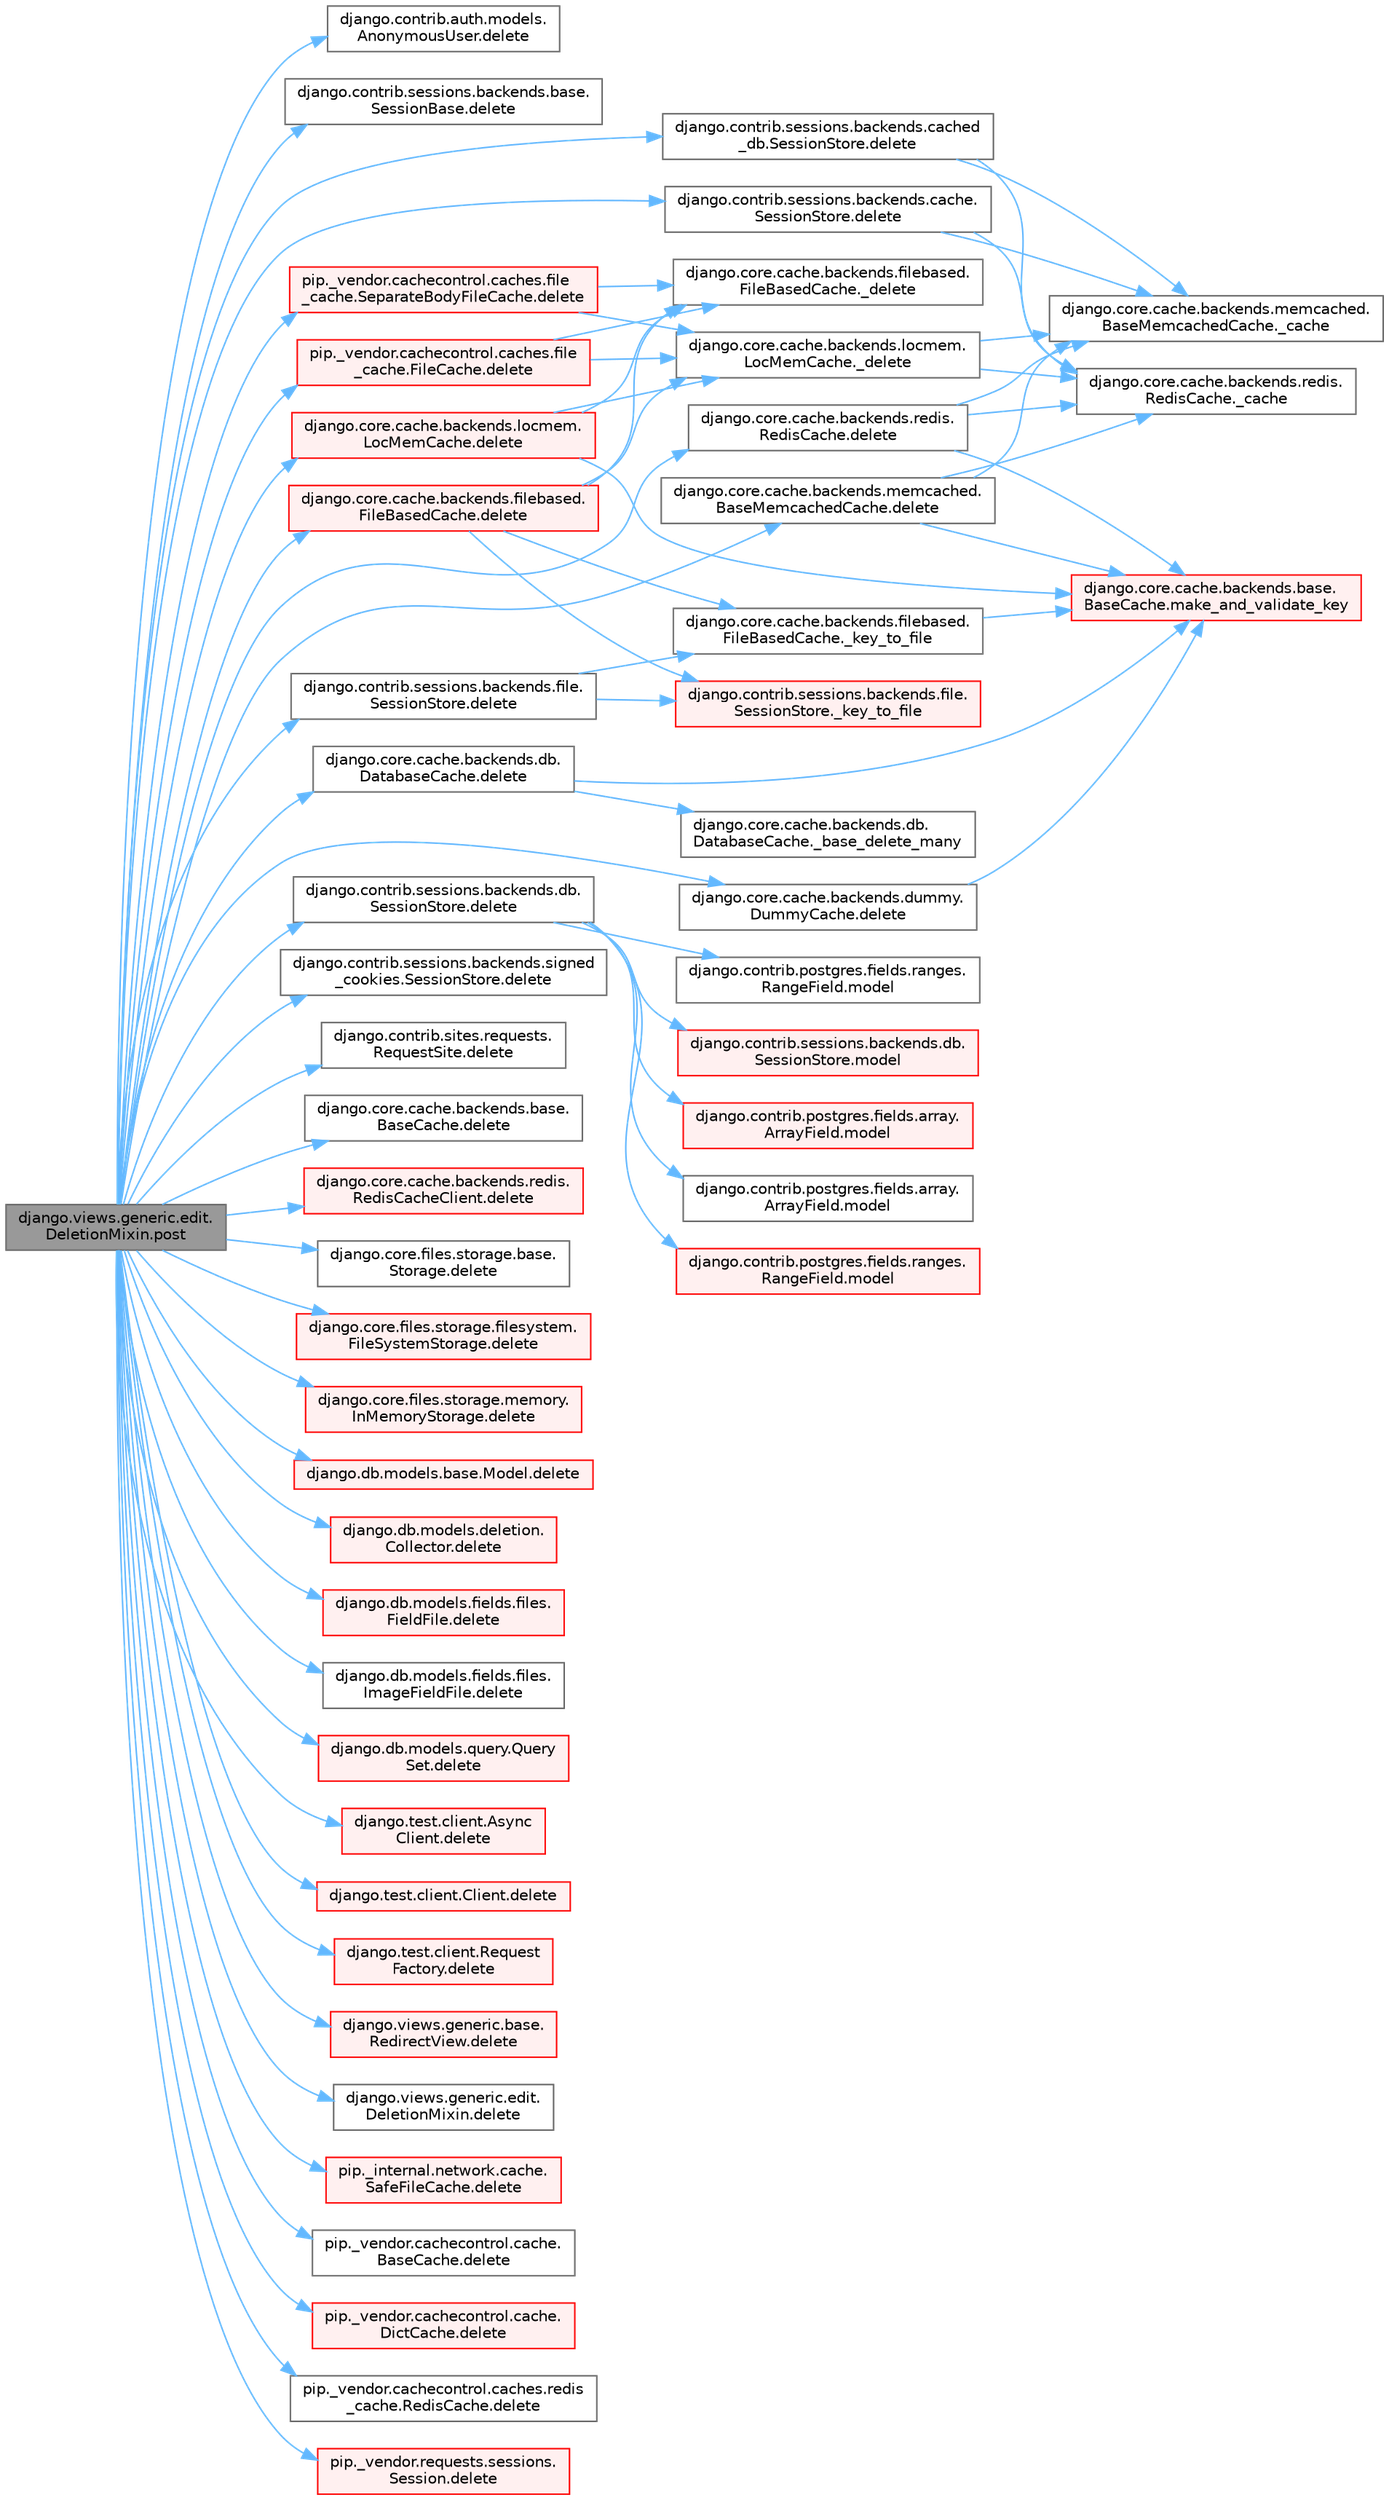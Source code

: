 digraph "django.views.generic.edit.DeletionMixin.post"
{
 // LATEX_PDF_SIZE
  bgcolor="transparent";
  edge [fontname=Helvetica,fontsize=10,labelfontname=Helvetica,labelfontsize=10];
  node [fontname=Helvetica,fontsize=10,shape=box,height=0.2,width=0.4];
  rankdir="LR";
  Node1 [id="Node000001",label="django.views.generic.edit.\lDeletionMixin.post",height=0.2,width=0.4,color="gray40", fillcolor="grey60", style="filled", fontcolor="black",tooltip=" "];
  Node1 -> Node2 [id="edge1_Node000001_Node000002",color="steelblue1",style="solid",tooltip=" "];
  Node2 [id="Node000002",label="django.contrib.auth.models.\lAnonymousUser.delete",height=0.2,width=0.4,color="grey40", fillcolor="white", style="filled",URL="$classdjango_1_1contrib_1_1auth_1_1models_1_1_anonymous_user.html#aa7da12693b11b29cfdd47ba83c22de4a",tooltip=" "];
  Node1 -> Node3 [id="edge2_Node000001_Node000003",color="steelblue1",style="solid",tooltip=" "];
  Node3 [id="Node000003",label="django.contrib.sessions.backends.base.\lSessionBase.delete",height=0.2,width=0.4,color="grey40", fillcolor="white", style="filled",URL="$classdjango_1_1contrib_1_1sessions_1_1backends_1_1base_1_1_session_base.html#ad6b7b96e42cfb5aae81b80eca41c4c5c",tooltip=" "];
  Node1 -> Node4 [id="edge3_Node000001_Node000004",color="steelblue1",style="solid",tooltip=" "];
  Node4 [id="Node000004",label="django.contrib.sessions.backends.cache.\lSessionStore.delete",height=0.2,width=0.4,color="grey40", fillcolor="white", style="filled",URL="$classdjango_1_1contrib_1_1sessions_1_1backends_1_1cache_1_1_session_store.html#ad5c2ace070e090f3ce182bb75cd7c474",tooltip=" "];
  Node4 -> Node5 [id="edge4_Node000004_Node000005",color="steelblue1",style="solid",tooltip=" "];
  Node5 [id="Node000005",label="django.core.cache.backends.memcached.\lBaseMemcachedCache._cache",height=0.2,width=0.4,color="grey40", fillcolor="white", style="filled",URL="$classdjango_1_1core_1_1cache_1_1backends_1_1memcached_1_1_base_memcached_cache.html#afd8573b5388481b004d795d02a7eebd3",tooltip=" "];
  Node4 -> Node6 [id="edge5_Node000004_Node000006",color="steelblue1",style="solid",tooltip=" "];
  Node6 [id="Node000006",label="django.core.cache.backends.redis.\lRedisCache._cache",height=0.2,width=0.4,color="grey40", fillcolor="white", style="filled",URL="$classdjango_1_1core_1_1cache_1_1backends_1_1redis_1_1_redis_cache.html#a38c228bbd313c586cb7de900681708e7",tooltip=" "];
  Node1 -> Node7 [id="edge6_Node000001_Node000007",color="steelblue1",style="solid",tooltip=" "];
  Node7 [id="Node000007",label="django.contrib.sessions.backends.cached\l_db.SessionStore.delete",height=0.2,width=0.4,color="grey40", fillcolor="white", style="filled",URL="$classdjango_1_1contrib_1_1sessions_1_1backends_1_1cached__db_1_1_session_store.html#a5f6c76d1628abeea7a49dfba5e4338b4",tooltip=" "];
  Node7 -> Node5 [id="edge7_Node000007_Node000005",color="steelblue1",style="solid",tooltip=" "];
  Node7 -> Node6 [id="edge8_Node000007_Node000006",color="steelblue1",style="solid",tooltip=" "];
  Node1 -> Node8 [id="edge9_Node000001_Node000008",color="steelblue1",style="solid",tooltip=" "];
  Node8 [id="Node000008",label="django.contrib.sessions.backends.db.\lSessionStore.delete",height=0.2,width=0.4,color="grey40", fillcolor="white", style="filled",URL="$classdjango_1_1contrib_1_1sessions_1_1backends_1_1db_1_1_session_store.html#a04049deee2825afe9ed246e86f25d47d",tooltip=" "];
  Node8 -> Node9 [id="edge10_Node000008_Node000009",color="steelblue1",style="solid",tooltip=" "];
  Node9 [id="Node000009",label="django.contrib.postgres.fields.array.\lArrayField.model",height=0.2,width=0.4,color="red", fillcolor="#FFF0F0", style="filled",URL="$classdjango_1_1contrib_1_1postgres_1_1fields_1_1array_1_1_array_field.html#a4402eef4c4784e00671c9f229481f4c1",tooltip=" "];
  Node8 -> Node11 [id="edge11_Node000008_Node000011",color="steelblue1",style="solid",tooltip=" "];
  Node11 [id="Node000011",label="django.contrib.postgres.fields.array.\lArrayField.model",height=0.2,width=0.4,color="grey40", fillcolor="white", style="filled",URL="$classdjango_1_1contrib_1_1postgres_1_1fields_1_1array_1_1_array_field.html#a50a2796de85f960ca282b56ef2d9446c",tooltip=" "];
  Node8 -> Node12 [id="edge12_Node000008_Node000012",color="steelblue1",style="solid",tooltip=" "];
  Node12 [id="Node000012",label="django.contrib.postgres.fields.ranges.\lRangeField.model",height=0.2,width=0.4,color="red", fillcolor="#FFF0F0", style="filled",URL="$classdjango_1_1contrib_1_1postgres_1_1fields_1_1ranges_1_1_range_field.html#aa38c2bbd1bad0c8f9b0315ee468867a2",tooltip=" "];
  Node8 -> Node13 [id="edge13_Node000008_Node000013",color="steelblue1",style="solid",tooltip=" "];
  Node13 [id="Node000013",label="django.contrib.postgres.fields.ranges.\lRangeField.model",height=0.2,width=0.4,color="grey40", fillcolor="white", style="filled",URL="$classdjango_1_1contrib_1_1postgres_1_1fields_1_1ranges_1_1_range_field.html#a91b36827f010affd1ff89569cf40d1af",tooltip=" "];
  Node8 -> Node14 [id="edge14_Node000008_Node000014",color="steelblue1",style="solid",tooltip=" "];
  Node14 [id="Node000014",label="django.contrib.sessions.backends.db.\lSessionStore.model",height=0.2,width=0.4,color="red", fillcolor="#FFF0F0", style="filled",URL="$classdjango_1_1contrib_1_1sessions_1_1backends_1_1db_1_1_session_store.html#af52cfb4371af389c8bd4a6780274c403",tooltip=" "];
  Node1 -> Node16 [id="edge15_Node000001_Node000016",color="steelblue1",style="solid",tooltip=" "];
  Node16 [id="Node000016",label="django.contrib.sessions.backends.file.\lSessionStore.delete",height=0.2,width=0.4,color="grey40", fillcolor="white", style="filled",URL="$classdjango_1_1contrib_1_1sessions_1_1backends_1_1file_1_1_session_store.html#adff061b9bf9001df76e9ac5f58286ec4",tooltip=" "];
  Node16 -> Node17 [id="edge16_Node000016_Node000017",color="steelblue1",style="solid",tooltip=" "];
  Node17 [id="Node000017",label="django.contrib.sessions.backends.file.\lSessionStore._key_to_file",height=0.2,width=0.4,color="red", fillcolor="#FFF0F0", style="filled",URL="$classdjango_1_1contrib_1_1sessions_1_1backends_1_1file_1_1_session_store.html#a88358e39efe75a4622d40b1102e67f93",tooltip=" "];
  Node16 -> Node1480 [id="edge17_Node000016_Node001480",color="steelblue1",style="solid",tooltip=" "];
  Node1480 [id="Node001480",label="django.core.cache.backends.filebased.\lFileBasedCache._key_to_file",height=0.2,width=0.4,color="grey40", fillcolor="white", style="filled",URL="$classdjango_1_1core_1_1cache_1_1backends_1_1filebased_1_1_file_based_cache.html#a609a352ed94a630e0195ea562de545da",tooltip=" "];
  Node1480 -> Node1474 [id="edge18_Node001480_Node001474",color="steelblue1",style="solid",tooltip=" "];
  Node1474 [id="Node001474",label="django.core.cache.backends.base.\lBaseCache.make_and_validate_key",height=0.2,width=0.4,color="red", fillcolor="#FFF0F0", style="filled",URL="$classdjango_1_1core_1_1cache_1_1backends_1_1base_1_1_base_cache.html#a167e3a6c65f782f011f4a0f4da30d4f5",tooltip=" "];
  Node1 -> Node3061 [id="edge19_Node000001_Node003061",color="steelblue1",style="solid",tooltip=" "];
  Node3061 [id="Node003061",label="django.contrib.sessions.backends.signed\l_cookies.SessionStore.delete",height=0.2,width=0.4,color="grey40", fillcolor="white", style="filled",URL="$classdjango_1_1contrib_1_1sessions_1_1backends_1_1signed__cookies_1_1_session_store.html#a1e44e0ffc42edb9583fe581b451eb882",tooltip=" "];
  Node1 -> Node3062 [id="edge20_Node000001_Node003062",color="steelblue1",style="solid",tooltip=" "];
  Node3062 [id="Node003062",label="django.contrib.sites.requests.\lRequestSite.delete",height=0.2,width=0.4,color="grey40", fillcolor="white", style="filled",URL="$classdjango_1_1contrib_1_1sites_1_1requests_1_1_request_site.html#a98af955820f7813246af88a5413f929f",tooltip=" "];
  Node1 -> Node3063 [id="edge21_Node000001_Node003063",color="steelblue1",style="solid",tooltip=" "];
  Node3063 [id="Node003063",label="django.core.cache.backends.base.\lBaseCache.delete",height=0.2,width=0.4,color="grey40", fillcolor="white", style="filled",URL="$classdjango_1_1core_1_1cache_1_1backends_1_1base_1_1_base_cache.html#a1fc7d1b67e970e9e4c12ab0981228224",tooltip=" "];
  Node1 -> Node3064 [id="edge22_Node000001_Node003064",color="steelblue1",style="solid",tooltip=" "];
  Node3064 [id="Node003064",label="django.core.cache.backends.db.\lDatabaseCache.delete",height=0.2,width=0.4,color="grey40", fillcolor="white", style="filled",URL="$classdjango_1_1core_1_1cache_1_1backends_1_1db_1_1_database_cache.html#a84f1738797247ea8a428dd8b42a3291e",tooltip=" "];
  Node3064 -> Node3065 [id="edge23_Node003064_Node003065",color="steelblue1",style="solid",tooltip=" "];
  Node3065 [id="Node003065",label="django.core.cache.backends.db.\lDatabaseCache._base_delete_many",height=0.2,width=0.4,color="grey40", fillcolor="white", style="filled",URL="$classdjango_1_1core_1_1cache_1_1backends_1_1db_1_1_database_cache.html#a98f86254014f2fe4d11175273215b103",tooltip=" "];
  Node3064 -> Node1474 [id="edge24_Node003064_Node001474",color="steelblue1",style="solid",tooltip=" "];
  Node1 -> Node3066 [id="edge25_Node000001_Node003066",color="steelblue1",style="solid",tooltip=" "];
  Node3066 [id="Node003066",label="django.core.cache.backends.dummy.\lDummyCache.delete",height=0.2,width=0.4,color="grey40", fillcolor="white", style="filled",URL="$classdjango_1_1core_1_1cache_1_1backends_1_1dummy_1_1_dummy_cache.html#abc94913f7d94ee54a3ded666aa0b5a18",tooltip=" "];
  Node3066 -> Node1474 [id="edge26_Node003066_Node001474",color="steelblue1",style="solid",tooltip=" "];
  Node1 -> Node3067 [id="edge27_Node000001_Node003067",color="steelblue1",style="solid",tooltip=" "];
  Node3067 [id="Node003067",label="django.core.cache.backends.filebased.\lFileBasedCache.delete",height=0.2,width=0.4,color="red", fillcolor="#FFF0F0", style="filled",URL="$classdjango_1_1core_1_1cache_1_1backends_1_1filebased_1_1_file_based_cache.html#a3ea01a368d14aacb993c07120084e49b",tooltip=" "];
  Node3067 -> Node337 [id="edge28_Node003067_Node000337",color="steelblue1",style="solid",tooltip=" "];
  Node337 [id="Node000337",label="django.core.cache.backends.filebased.\lFileBasedCache._delete",height=0.2,width=0.4,color="grey40", fillcolor="white", style="filled",URL="$classdjango_1_1core_1_1cache_1_1backends_1_1filebased_1_1_file_based_cache.html#ac033ced64f5ca1bf3b728dc1d63e2ef1",tooltip=" "];
  Node3067 -> Node338 [id="edge29_Node003067_Node000338",color="steelblue1",style="solid",tooltip=" "];
  Node338 [id="Node000338",label="django.core.cache.backends.locmem.\lLocMemCache._delete",height=0.2,width=0.4,color="grey40", fillcolor="white", style="filled",URL="$classdjango_1_1core_1_1cache_1_1backends_1_1locmem_1_1_loc_mem_cache.html#a35a0476d20943eec2733379c5bbdaab6",tooltip=" "];
  Node338 -> Node5 [id="edge30_Node000338_Node000005",color="steelblue1",style="solid",tooltip=" "];
  Node338 -> Node6 [id="edge31_Node000338_Node000006",color="steelblue1",style="solid",tooltip=" "];
  Node3067 -> Node17 [id="edge32_Node003067_Node000017",color="steelblue1",style="solid",tooltip=" "];
  Node3067 -> Node1480 [id="edge33_Node003067_Node001480",color="steelblue1",style="solid",tooltip=" "];
  Node1 -> Node3068 [id="edge34_Node000001_Node003068",color="steelblue1",style="solid",tooltip=" "];
  Node3068 [id="Node003068",label="django.core.cache.backends.locmem.\lLocMemCache.delete",height=0.2,width=0.4,color="red", fillcolor="#FFF0F0", style="filled",URL="$classdjango_1_1core_1_1cache_1_1backends_1_1locmem_1_1_loc_mem_cache.html#ae4e405d2ee12f7daa88bdfc864a67106",tooltip=" "];
  Node3068 -> Node337 [id="edge35_Node003068_Node000337",color="steelblue1",style="solid",tooltip=" "];
  Node3068 -> Node338 [id="edge36_Node003068_Node000338",color="steelblue1",style="solid",tooltip=" "];
  Node3068 -> Node1474 [id="edge37_Node003068_Node001474",color="steelblue1",style="solid",tooltip=" "];
  Node1 -> Node3069 [id="edge38_Node000001_Node003069",color="steelblue1",style="solid",tooltip=" "];
  Node3069 [id="Node003069",label="django.core.cache.backends.memcached.\lBaseMemcachedCache.delete",height=0.2,width=0.4,color="grey40", fillcolor="white", style="filled",URL="$classdjango_1_1core_1_1cache_1_1backends_1_1memcached_1_1_base_memcached_cache.html#a3124f8037f81e0bd838ac93896e01b91",tooltip=" "];
  Node3069 -> Node5 [id="edge39_Node003069_Node000005",color="steelblue1",style="solid",tooltip=" "];
  Node3069 -> Node6 [id="edge40_Node003069_Node000006",color="steelblue1",style="solid",tooltip=" "];
  Node3069 -> Node1474 [id="edge41_Node003069_Node001474",color="steelblue1",style="solid",tooltip=" "];
  Node1 -> Node3070 [id="edge42_Node000001_Node003070",color="steelblue1",style="solid",tooltip=" "];
  Node3070 [id="Node003070",label="django.core.cache.backends.redis.\lRedisCache.delete",height=0.2,width=0.4,color="grey40", fillcolor="white", style="filled",URL="$classdjango_1_1core_1_1cache_1_1backends_1_1redis_1_1_redis_cache.html#a1ca6a8ab121e0dbbc6bf2e1c893a1e38",tooltip=" "];
  Node3070 -> Node5 [id="edge43_Node003070_Node000005",color="steelblue1",style="solid",tooltip=" "];
  Node3070 -> Node6 [id="edge44_Node003070_Node000006",color="steelblue1",style="solid",tooltip=" "];
  Node3070 -> Node1474 [id="edge45_Node003070_Node001474",color="steelblue1",style="solid",tooltip=" "];
  Node1 -> Node3071 [id="edge46_Node000001_Node003071",color="steelblue1",style="solid",tooltip=" "];
  Node3071 [id="Node003071",label="django.core.cache.backends.redis.\lRedisCacheClient.delete",height=0.2,width=0.4,color="red", fillcolor="#FFF0F0", style="filled",URL="$classdjango_1_1core_1_1cache_1_1backends_1_1redis_1_1_redis_cache_client.html#ad2bd6bf0bc4e0d4f8c4bd84d472dd4ec",tooltip=" "];
  Node1 -> Node3072 [id="edge47_Node000001_Node003072",color="steelblue1",style="solid",tooltip=" "];
  Node3072 [id="Node003072",label="django.core.files.storage.base.\lStorage.delete",height=0.2,width=0.4,color="grey40", fillcolor="white", style="filled",URL="$classdjango_1_1core_1_1files_1_1storage_1_1base_1_1_storage.html#ae9fc754c3da3c118539351af2ff5a207",tooltip=" "];
  Node1 -> Node3073 [id="edge48_Node000001_Node003073",color="steelblue1",style="solid",tooltip=" "];
  Node3073 [id="Node003073",label="django.core.files.storage.filesystem.\lFileSystemStorage.delete",height=0.2,width=0.4,color="red", fillcolor="#FFF0F0", style="filled",URL="$classdjango_1_1core_1_1files_1_1storage_1_1filesystem_1_1_file_system_storage.html#a431299ec5a60dec64204ded735dcdc58",tooltip=" "];
  Node1 -> Node3074 [id="edge49_Node000001_Node003074",color="steelblue1",style="solid",tooltip=" "];
  Node3074 [id="Node003074",label="django.core.files.storage.memory.\lInMemoryStorage.delete",height=0.2,width=0.4,color="red", fillcolor="#FFF0F0", style="filled",URL="$classdjango_1_1core_1_1files_1_1storage_1_1memory_1_1_in_memory_storage.html#aad1b09f1f8cdcfae04f2854ac713be4a",tooltip=" "];
  Node1 -> Node3075 [id="edge50_Node000001_Node003075",color="steelblue1",style="solid",tooltip=" "];
  Node3075 [id="Node003075",label="django.db.models.base.Model.delete",height=0.2,width=0.4,color="red", fillcolor="#FFF0F0", style="filled",URL="$classdjango_1_1db_1_1models_1_1base_1_1_model.html#a11e00c6156c7fd5649c0959b3c8ea673",tooltip=" "];
  Node1 -> Node3076 [id="edge51_Node000001_Node003076",color="steelblue1",style="solid",tooltip=" "];
  Node3076 [id="Node003076",label="django.db.models.deletion.\lCollector.delete",height=0.2,width=0.4,color="red", fillcolor="#FFF0F0", style="filled",URL="$classdjango_1_1db_1_1models_1_1deletion_1_1_collector.html#aabaf91f3931f344113179c2f8f94686b",tooltip=" "];
  Node1 -> Node3088 [id="edge52_Node000001_Node003088",color="steelblue1",style="solid",tooltip=" "];
  Node3088 [id="Node003088",label="django.db.models.fields.files.\lFieldFile.delete",height=0.2,width=0.4,color="red", fillcolor="#FFF0F0", style="filled",URL="$classdjango_1_1db_1_1models_1_1fields_1_1files_1_1_field_file.html#a9ceb820ca3d1263f793b61694dbc8214",tooltip=" "];
  Node1 -> Node3178 [id="edge53_Node000001_Node003178",color="steelblue1",style="solid",tooltip=" "];
  Node3178 [id="Node003178",label="django.db.models.fields.files.\lImageFieldFile.delete",height=0.2,width=0.4,color="grey40", fillcolor="white", style="filled",URL="$classdjango_1_1db_1_1models_1_1fields_1_1files_1_1_image_field_file.html#afedcf05c50c8308fa393053c791a2473",tooltip=" "];
  Node1 -> Node3179 [id="edge54_Node000001_Node003179",color="steelblue1",style="solid",tooltip=" "];
  Node3179 [id="Node003179",label="django.db.models.query.Query\lSet.delete",height=0.2,width=0.4,color="red", fillcolor="#FFF0F0", style="filled",URL="$classdjango_1_1db_1_1models_1_1query_1_1_query_set.html#a3d911099c9c9aff6f4d65509a0df535e",tooltip=" "];
  Node1 -> Node3180 [id="edge55_Node000001_Node003180",color="steelblue1",style="solid",tooltip=" "];
  Node3180 [id="Node003180",label="django.test.client.Async\lClient.delete",height=0.2,width=0.4,color="red", fillcolor="#FFF0F0", style="filled",URL="$classdjango_1_1test_1_1client_1_1_async_client.html#a3af2a8d2c94969e97e847b1fce32ed29",tooltip=" "];
  Node1 -> Node3181 [id="edge56_Node000001_Node003181",color="steelblue1",style="solid",tooltip=" "];
  Node3181 [id="Node003181",label="django.test.client.Client.delete",height=0.2,width=0.4,color="red", fillcolor="#FFF0F0", style="filled",URL="$classdjango_1_1test_1_1client_1_1_client.html#a67f54c73973ccf1a91613de6235e52d2",tooltip=" "];
  Node1 -> Node3182 [id="edge57_Node000001_Node003182",color="steelblue1",style="solid",tooltip=" "];
  Node3182 [id="Node003182",label="django.test.client.Request\lFactory.delete",height=0.2,width=0.4,color="red", fillcolor="#FFF0F0", style="filled",URL="$classdjango_1_1test_1_1client_1_1_request_factory.html#a5f55d5498730c9b9654c87045e793ec8",tooltip=" "];
  Node1 -> Node3184 [id="edge58_Node000001_Node003184",color="steelblue1",style="solid",tooltip=" "];
  Node3184 [id="Node003184",label="django.views.generic.base.\lRedirectView.delete",height=0.2,width=0.4,color="red", fillcolor="#FFF0F0", style="filled",URL="$classdjango_1_1views_1_1generic_1_1base_1_1_redirect_view.html#a7060a2e85ff141d1950dd42e436fb9f1",tooltip=" "];
  Node1 -> Node3185 [id="edge59_Node000001_Node003185",color="steelblue1",style="solid",tooltip=" "];
  Node3185 [id="Node003185",label="django.views.generic.edit.\lDeletionMixin.delete",height=0.2,width=0.4,color="grey40", fillcolor="white", style="filled",URL="$classdjango_1_1views_1_1generic_1_1edit_1_1_deletion_mixin.html#aaca8e885926530538020f8c1a7931df4",tooltip=" "];
  Node1 -> Node3186 [id="edge60_Node000001_Node003186",color="steelblue1",style="solid",tooltip=" "];
  Node3186 [id="Node003186",label="pip._internal.network.cache.\lSafeFileCache.delete",height=0.2,width=0.4,color="red", fillcolor="#FFF0F0", style="filled",URL="$classpip_1_1__internal_1_1network_1_1cache_1_1_safe_file_cache.html#acd56ba8bed0346d9ff5e04f88be484e1",tooltip=" "];
  Node1 -> Node3187 [id="edge61_Node000001_Node003187",color="steelblue1",style="solid",tooltip=" "];
  Node3187 [id="Node003187",label="pip._vendor.cachecontrol.cache.\lBaseCache.delete",height=0.2,width=0.4,color="grey40", fillcolor="white", style="filled",URL="$classpip_1_1__vendor_1_1cachecontrol_1_1cache_1_1_base_cache.html#a87dbfead33e33cc5f56646d24e8219e6",tooltip=" "];
  Node1 -> Node3188 [id="edge62_Node000001_Node003188",color="steelblue1",style="solid",tooltip=" "];
  Node3188 [id="Node003188",label="pip._vendor.cachecontrol.cache.\lDictCache.delete",height=0.2,width=0.4,color="red", fillcolor="#FFF0F0", style="filled",URL="$classpip_1_1__vendor_1_1cachecontrol_1_1cache_1_1_dict_cache.html#a3066e8b602136e391823cc137becf98f",tooltip=" "];
  Node1 -> Node3189 [id="edge63_Node000001_Node003189",color="steelblue1",style="solid",tooltip=" "];
  Node3189 [id="Node003189",label="pip._vendor.cachecontrol.caches.file\l_cache.FileCache.delete",height=0.2,width=0.4,color="red", fillcolor="#FFF0F0", style="filled",URL="$classpip_1_1__vendor_1_1cachecontrol_1_1caches_1_1file__cache_1_1_file_cache.html#a5d3acd400a45c56ca63e6bf497a31b83",tooltip=" "];
  Node3189 -> Node337 [id="edge64_Node003189_Node000337",color="steelblue1",style="solid",tooltip=" "];
  Node3189 -> Node338 [id="edge65_Node003189_Node000338",color="steelblue1",style="solid",tooltip=" "];
  Node1 -> Node3190 [id="edge66_Node000001_Node003190",color="steelblue1",style="solid",tooltip=" "];
  Node3190 [id="Node003190",label="pip._vendor.cachecontrol.caches.file\l_cache.SeparateBodyFileCache.delete",height=0.2,width=0.4,color="red", fillcolor="#FFF0F0", style="filled",URL="$classpip_1_1__vendor_1_1cachecontrol_1_1caches_1_1file__cache_1_1_separate_body_file_cache.html#accd6ed34b850142f08d44adc73ce43af",tooltip=" "];
  Node3190 -> Node337 [id="edge67_Node003190_Node000337",color="steelblue1",style="solid",tooltip=" "];
  Node3190 -> Node338 [id="edge68_Node003190_Node000338",color="steelblue1",style="solid",tooltip=" "];
  Node1 -> Node3191 [id="edge69_Node000001_Node003191",color="steelblue1",style="solid",tooltip=" "];
  Node3191 [id="Node003191",label="pip._vendor.cachecontrol.caches.redis\l_cache.RedisCache.delete",height=0.2,width=0.4,color="grey40", fillcolor="white", style="filled",URL="$classpip_1_1__vendor_1_1cachecontrol_1_1caches_1_1redis__cache_1_1_redis_cache.html#a37412d1920a4c5160bb0d14282e0dc77",tooltip=" "];
  Node1 -> Node3192 [id="edge70_Node000001_Node003192",color="steelblue1",style="solid",tooltip=" "];
  Node3192 [id="Node003192",label="pip._vendor.requests.sessions.\lSession.delete",height=0.2,width=0.4,color="red", fillcolor="#FFF0F0", style="filled",URL="$classpip_1_1__vendor_1_1requests_1_1sessions_1_1_session.html#abb6cd6b39dde48648dc875227e2e258e",tooltip=" "];
}
